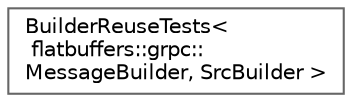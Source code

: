 digraph "Graphical Class Hierarchy"
{
 // LATEX_PDF_SIZE
  bgcolor="transparent";
  edge [fontname=Helvetica,fontsize=10,labelfontname=Helvetica,labelfontsize=10];
  node [fontname=Helvetica,fontsize=10,shape=box,height=0.2,width=0.4];
  rankdir="LR";
  Node0 [id="Node000000",label="BuilderReuseTests\<\l flatbuffers::grpc::\lMessageBuilder, SrcBuilder \>",height=0.2,width=0.4,color="grey40", fillcolor="white", style="filled",URL="$structBuilderReuseTests_3_01flatbuffers_1_1grpc_1_1MessageBuilder_00_01SrcBuilder_01_4.html",tooltip=" "];
}
